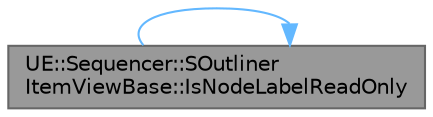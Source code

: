 digraph "UE::Sequencer::SOutlinerItemViewBase::IsNodeLabelReadOnly"
{
 // INTERACTIVE_SVG=YES
 // LATEX_PDF_SIZE
  bgcolor="transparent";
  edge [fontname=Helvetica,fontsize=10,labelfontname=Helvetica,labelfontsize=10];
  node [fontname=Helvetica,fontsize=10,shape=box,height=0.2,width=0.4];
  rankdir="LR";
  Node1 [id="Node000001",label="UE::Sequencer::SOutliner\lItemViewBase::IsNodeLabelReadOnly",height=0.2,width=0.4,color="gray40", fillcolor="grey60", style="filled", fontcolor="black",tooltip="Callback for checking whether the node label can be edited."];
  Node1 -> Node1 [id="edge1_Node000001_Node000001",color="steelblue1",style="solid",tooltip=" "];
}
